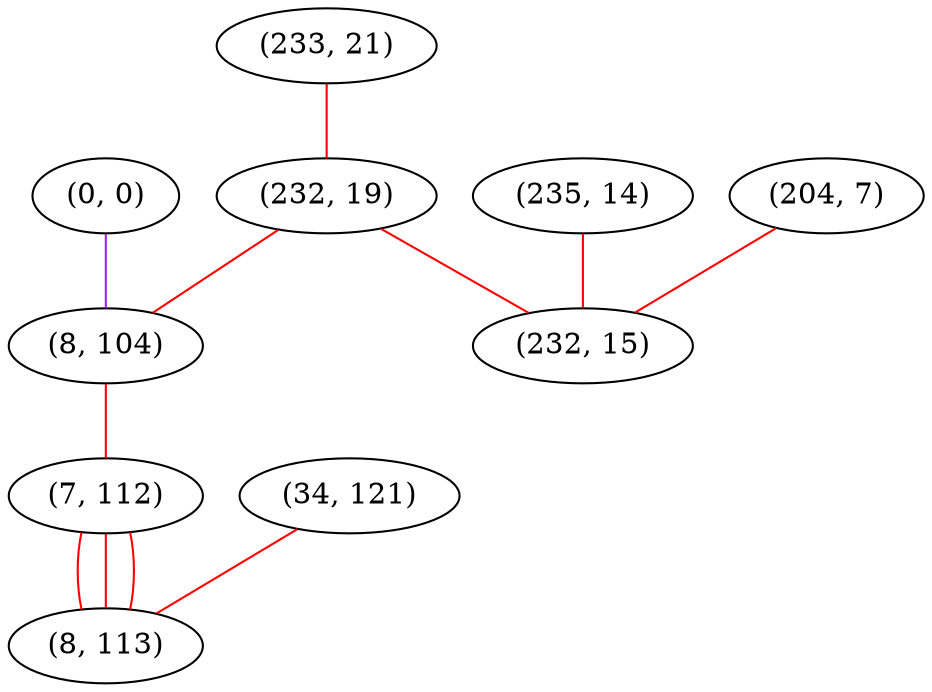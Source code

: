 graph "" {
"(0, 0)";
"(235, 14)";
"(233, 21)";
"(204, 7)";
"(232, 19)";
"(8, 104)";
"(7, 112)";
"(34, 121)";
"(8, 113)";
"(232, 15)";
"(0, 0)" -- "(8, 104)"  [color=purple, key=0, weight=4];
"(235, 14)" -- "(232, 15)"  [color=red, key=0, weight=1];
"(233, 21)" -- "(232, 19)"  [color=red, key=0, weight=1];
"(204, 7)" -- "(232, 15)"  [color=red, key=0, weight=1];
"(232, 19)" -- "(8, 104)"  [color=red, key=0, weight=1];
"(232, 19)" -- "(232, 15)"  [color=red, key=0, weight=1];
"(8, 104)" -- "(7, 112)"  [color=red, key=0, weight=1];
"(7, 112)" -- "(8, 113)"  [color=red, key=0, weight=1];
"(7, 112)" -- "(8, 113)"  [color=red, key=1, weight=1];
"(7, 112)" -- "(8, 113)"  [color=red, key=2, weight=1];
"(34, 121)" -- "(8, 113)"  [color=red, key=0, weight=1];
}
